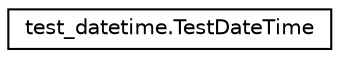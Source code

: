 digraph "Graphical Class Hierarchy"
{
 // LATEX_PDF_SIZE
  edge [fontname="Helvetica",fontsize="10",labelfontname="Helvetica",labelfontsize="10"];
  node [fontname="Helvetica",fontsize="10",shape=record];
  rankdir="LR";
  Node0 [label="test_datetime.TestDateTime",height=0.2,width=0.4,color="black", fillcolor="white", style="filled",URL="$classtest__datetime_1_1TestDateTime.html",tooltip=" "];
}
